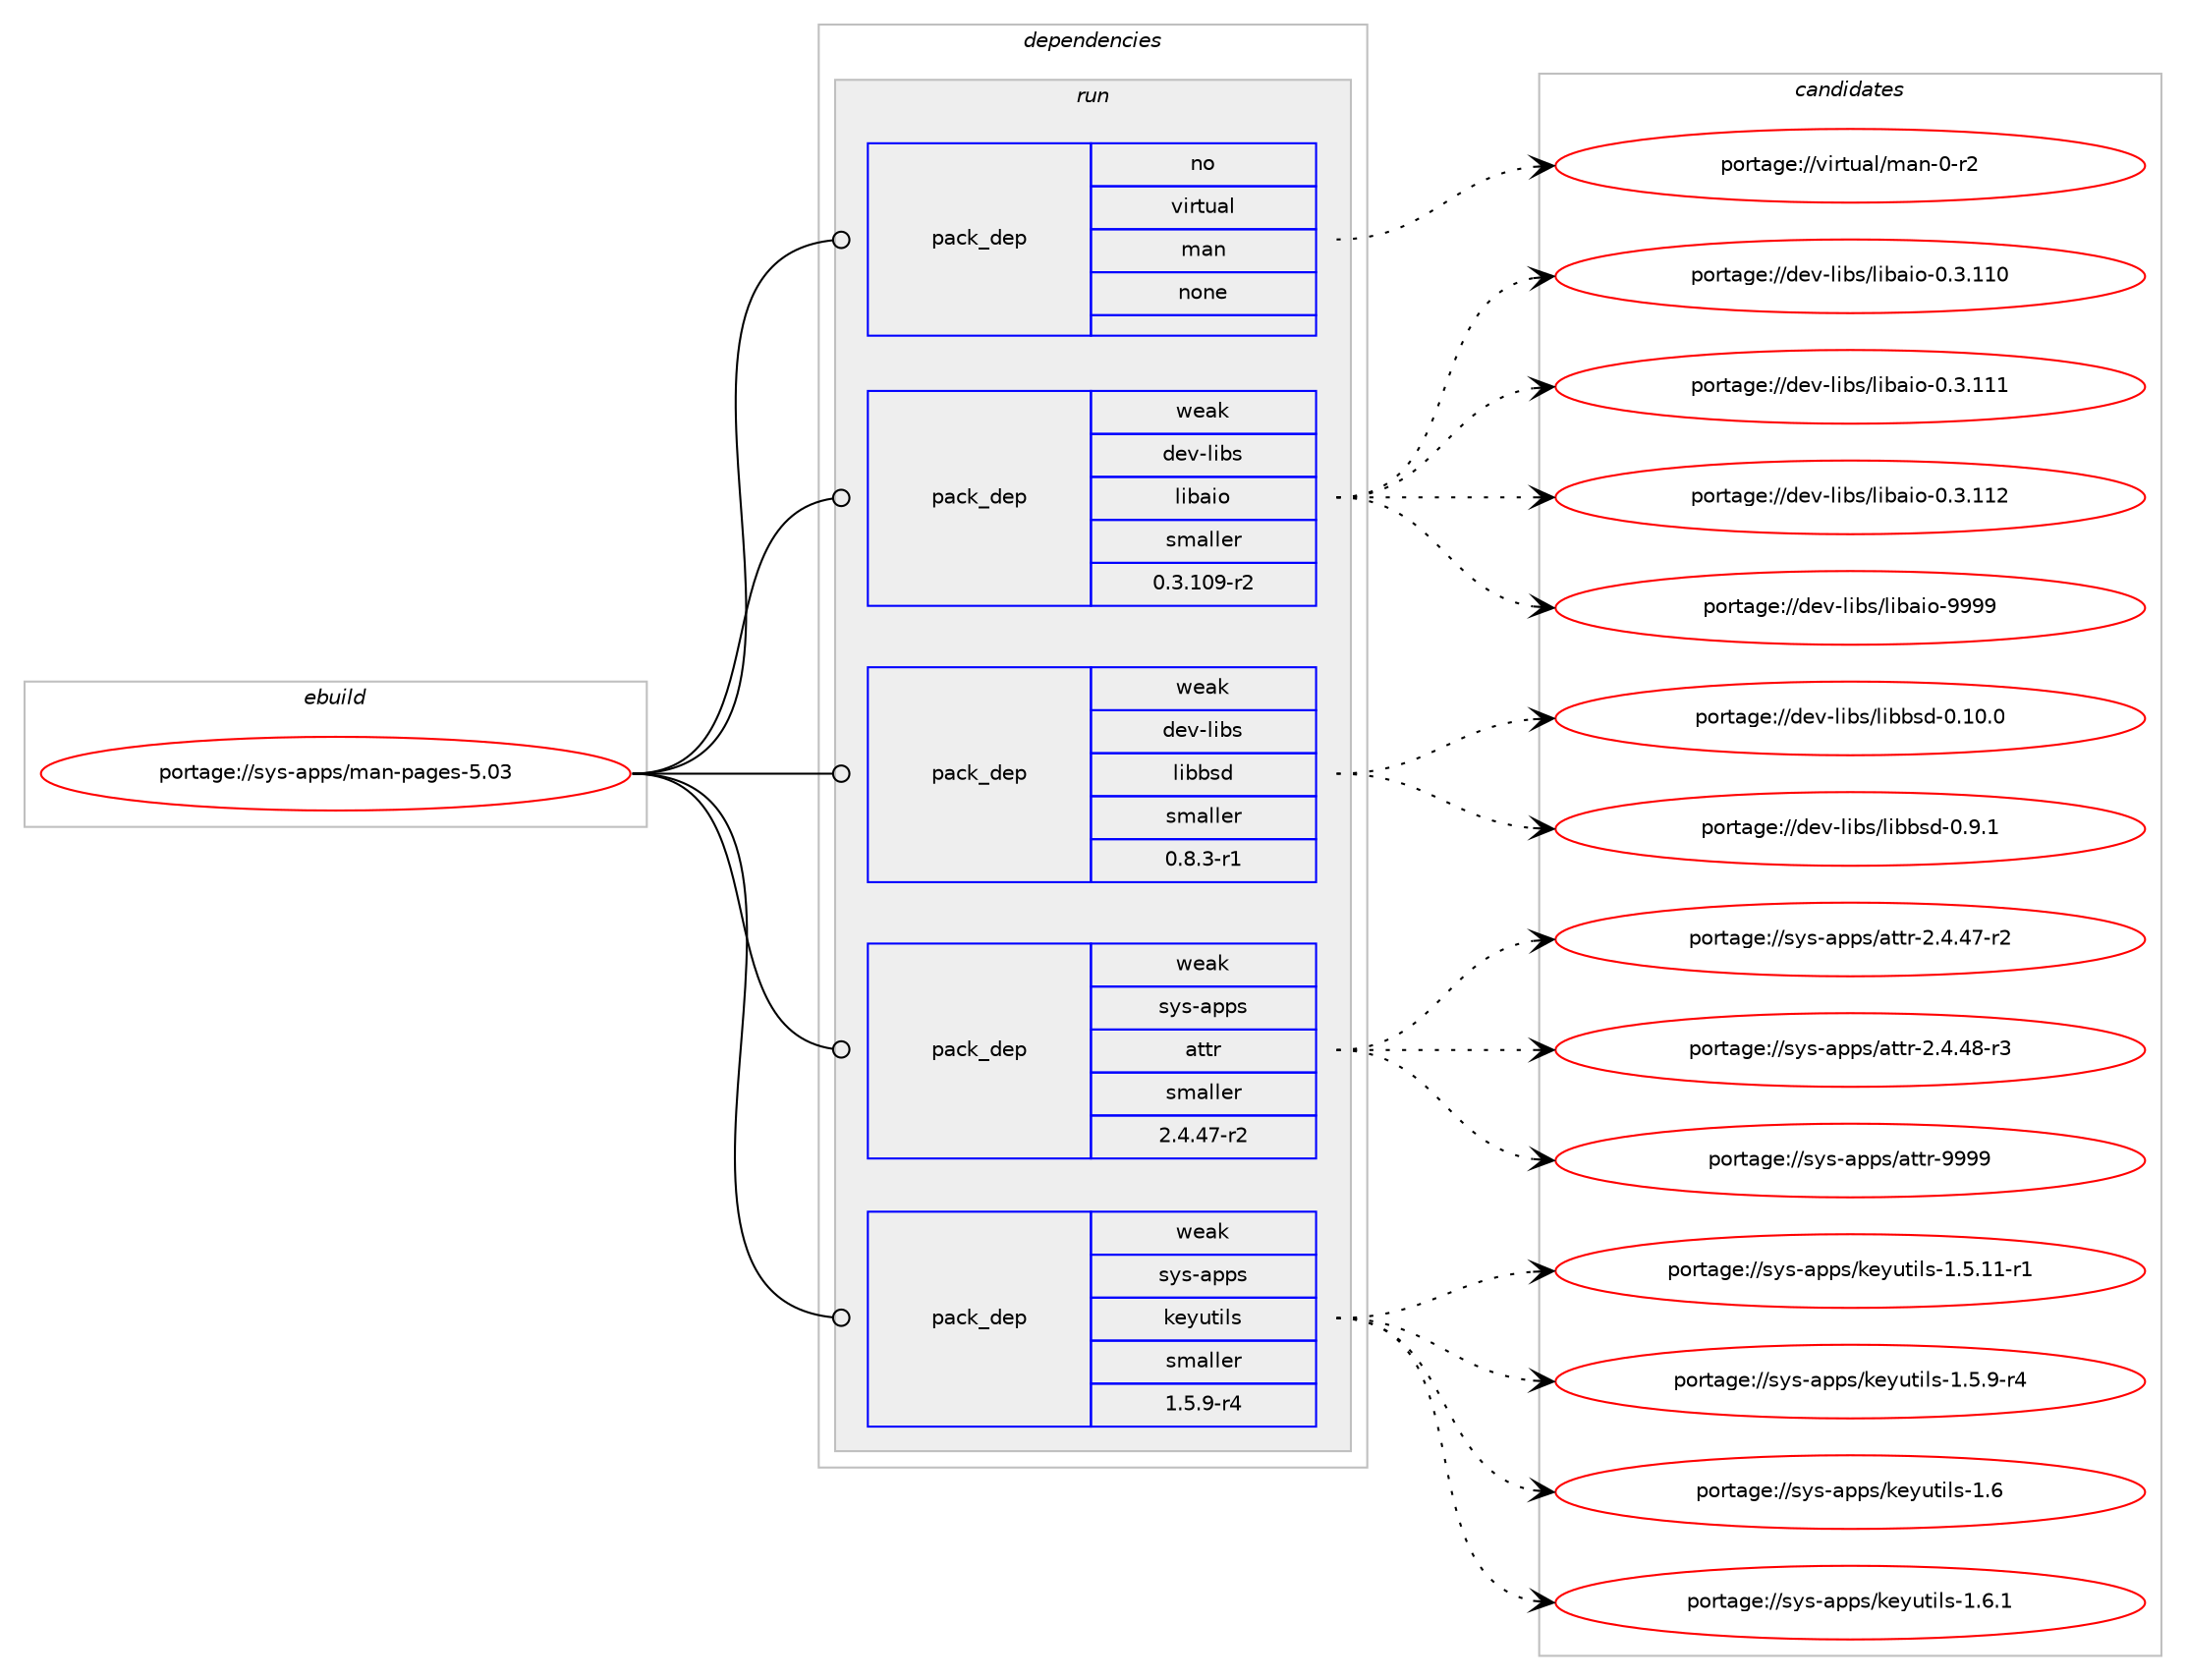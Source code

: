 digraph prolog {

# *************
# Graph options
# *************

newrank=true;
concentrate=true;
compound=true;
graph [rankdir=LR,fontname=Helvetica,fontsize=10,ranksep=1.5];#, ranksep=2.5, nodesep=0.2];
edge  [arrowhead=vee];
node  [fontname=Helvetica,fontsize=10];

# **********
# The ebuild
# **********

subgraph cluster_leftcol {
color=gray;
rank=same;
label=<<i>ebuild</i>>;
id [label="portage://sys-apps/man-pages-5.03", color=red, width=4, href="../sys-apps/man-pages-5.03.svg"];
}

# ****************
# The dependencies
# ****************

subgraph cluster_midcol {
color=gray;
label=<<i>dependencies</i>>;
subgraph cluster_compile {
fillcolor="#eeeeee";
style=filled;
label=<<i>compile</i>>;
}
subgraph cluster_compileandrun {
fillcolor="#eeeeee";
style=filled;
label=<<i>compile and run</i>>;
}
subgraph cluster_run {
fillcolor="#eeeeee";
style=filled;
label=<<i>run</i>>;
subgraph pack302954 {
dependency409335 [label=<<TABLE BORDER="0" CELLBORDER="1" CELLSPACING="0" CELLPADDING="4" WIDTH="220"><TR><TD ROWSPAN="6" CELLPADDING="30">pack_dep</TD></TR><TR><TD WIDTH="110">no</TD></TR><TR><TD>virtual</TD></TR><TR><TD>man</TD></TR><TR><TD>none</TD></TR><TR><TD></TD></TR></TABLE>>, shape=none, color=blue];
}
id:e -> dependency409335:w [weight=20,style="solid",arrowhead="odot"];
subgraph pack302955 {
dependency409336 [label=<<TABLE BORDER="0" CELLBORDER="1" CELLSPACING="0" CELLPADDING="4" WIDTH="220"><TR><TD ROWSPAN="6" CELLPADDING="30">pack_dep</TD></TR><TR><TD WIDTH="110">weak</TD></TR><TR><TD>dev-libs</TD></TR><TR><TD>libaio</TD></TR><TR><TD>smaller</TD></TR><TR><TD>0.3.109-r2</TD></TR></TABLE>>, shape=none, color=blue];
}
id:e -> dependency409336:w [weight=20,style="solid",arrowhead="odot"];
subgraph pack302956 {
dependency409337 [label=<<TABLE BORDER="0" CELLBORDER="1" CELLSPACING="0" CELLPADDING="4" WIDTH="220"><TR><TD ROWSPAN="6" CELLPADDING="30">pack_dep</TD></TR><TR><TD WIDTH="110">weak</TD></TR><TR><TD>dev-libs</TD></TR><TR><TD>libbsd</TD></TR><TR><TD>smaller</TD></TR><TR><TD>0.8.3-r1</TD></TR></TABLE>>, shape=none, color=blue];
}
id:e -> dependency409337:w [weight=20,style="solid",arrowhead="odot"];
subgraph pack302957 {
dependency409338 [label=<<TABLE BORDER="0" CELLBORDER="1" CELLSPACING="0" CELLPADDING="4" WIDTH="220"><TR><TD ROWSPAN="6" CELLPADDING="30">pack_dep</TD></TR><TR><TD WIDTH="110">weak</TD></TR><TR><TD>sys-apps</TD></TR><TR><TD>attr</TD></TR><TR><TD>smaller</TD></TR><TR><TD>2.4.47-r2</TD></TR></TABLE>>, shape=none, color=blue];
}
id:e -> dependency409338:w [weight=20,style="solid",arrowhead="odot"];
subgraph pack302958 {
dependency409339 [label=<<TABLE BORDER="0" CELLBORDER="1" CELLSPACING="0" CELLPADDING="4" WIDTH="220"><TR><TD ROWSPAN="6" CELLPADDING="30">pack_dep</TD></TR><TR><TD WIDTH="110">weak</TD></TR><TR><TD>sys-apps</TD></TR><TR><TD>keyutils</TD></TR><TR><TD>smaller</TD></TR><TR><TD>1.5.9-r4</TD></TR></TABLE>>, shape=none, color=blue];
}
id:e -> dependency409339:w [weight=20,style="solid",arrowhead="odot"];
}
}

# **************
# The candidates
# **************

subgraph cluster_choices {
rank=same;
color=gray;
label=<<i>candidates</i>>;

subgraph choice302954 {
color=black;
nodesep=1;
choiceportage11810511411611797108471099711045484511450 [label="portage://virtual/man-0-r2", color=red, width=4,href="../virtual/man-0-r2.svg"];
dependency409335:e -> choiceportage11810511411611797108471099711045484511450:w [style=dotted,weight="100"];
}
subgraph choice302955 {
color=black;
nodesep=1;
choiceportage10010111845108105981154710810598971051114548465146494948 [label="portage://dev-libs/libaio-0.3.110", color=red, width=4,href="../dev-libs/libaio-0.3.110.svg"];
choiceportage10010111845108105981154710810598971051114548465146494949 [label="portage://dev-libs/libaio-0.3.111", color=red, width=4,href="../dev-libs/libaio-0.3.111.svg"];
choiceportage10010111845108105981154710810598971051114548465146494950 [label="portage://dev-libs/libaio-0.3.112", color=red, width=4,href="../dev-libs/libaio-0.3.112.svg"];
choiceportage10010111845108105981154710810598971051114557575757 [label="portage://dev-libs/libaio-9999", color=red, width=4,href="../dev-libs/libaio-9999.svg"];
dependency409336:e -> choiceportage10010111845108105981154710810598971051114548465146494948:w [style=dotted,weight="100"];
dependency409336:e -> choiceportage10010111845108105981154710810598971051114548465146494949:w [style=dotted,weight="100"];
dependency409336:e -> choiceportage10010111845108105981154710810598971051114548465146494950:w [style=dotted,weight="100"];
dependency409336:e -> choiceportage10010111845108105981154710810598971051114557575757:w [style=dotted,weight="100"];
}
subgraph choice302956 {
color=black;
nodesep=1;
choiceportage100101118451081059811547108105989811510045484649484648 [label="portage://dev-libs/libbsd-0.10.0", color=red, width=4,href="../dev-libs/libbsd-0.10.0.svg"];
choiceportage1001011184510810598115471081059898115100454846574649 [label="portage://dev-libs/libbsd-0.9.1", color=red, width=4,href="../dev-libs/libbsd-0.9.1.svg"];
dependency409337:e -> choiceportage100101118451081059811547108105989811510045484649484648:w [style=dotted,weight="100"];
dependency409337:e -> choiceportage1001011184510810598115471081059898115100454846574649:w [style=dotted,weight="100"];
}
subgraph choice302957 {
color=black;
nodesep=1;
choiceportage11512111545971121121154797116116114455046524652554511450 [label="portage://sys-apps/attr-2.4.47-r2", color=red, width=4,href="../sys-apps/attr-2.4.47-r2.svg"];
choiceportage11512111545971121121154797116116114455046524652564511451 [label="portage://sys-apps/attr-2.4.48-r3", color=red, width=4,href="../sys-apps/attr-2.4.48-r3.svg"];
choiceportage115121115459711211211547971161161144557575757 [label="portage://sys-apps/attr-9999", color=red, width=4,href="../sys-apps/attr-9999.svg"];
dependency409338:e -> choiceportage11512111545971121121154797116116114455046524652554511450:w [style=dotted,weight="100"];
dependency409338:e -> choiceportage11512111545971121121154797116116114455046524652564511451:w [style=dotted,weight="100"];
dependency409338:e -> choiceportage115121115459711211211547971161161144557575757:w [style=dotted,weight="100"];
}
subgraph choice302958 {
color=black;
nodesep=1;
choiceportage115121115459711211211547107101121117116105108115454946534649494511449 [label="portage://sys-apps/keyutils-1.5.11-r1", color=red, width=4,href="../sys-apps/keyutils-1.5.11-r1.svg"];
choiceportage1151211154597112112115471071011211171161051081154549465346574511452 [label="portage://sys-apps/keyutils-1.5.9-r4", color=red, width=4,href="../sys-apps/keyutils-1.5.9-r4.svg"];
choiceportage11512111545971121121154710710112111711610510811545494654 [label="portage://sys-apps/keyutils-1.6", color=red, width=4,href="../sys-apps/keyutils-1.6.svg"];
choiceportage115121115459711211211547107101121117116105108115454946544649 [label="portage://sys-apps/keyutils-1.6.1", color=red, width=4,href="../sys-apps/keyutils-1.6.1.svg"];
dependency409339:e -> choiceportage115121115459711211211547107101121117116105108115454946534649494511449:w [style=dotted,weight="100"];
dependency409339:e -> choiceportage1151211154597112112115471071011211171161051081154549465346574511452:w [style=dotted,weight="100"];
dependency409339:e -> choiceportage11512111545971121121154710710112111711610510811545494654:w [style=dotted,weight="100"];
dependency409339:e -> choiceportage115121115459711211211547107101121117116105108115454946544649:w [style=dotted,weight="100"];
}
}

}
